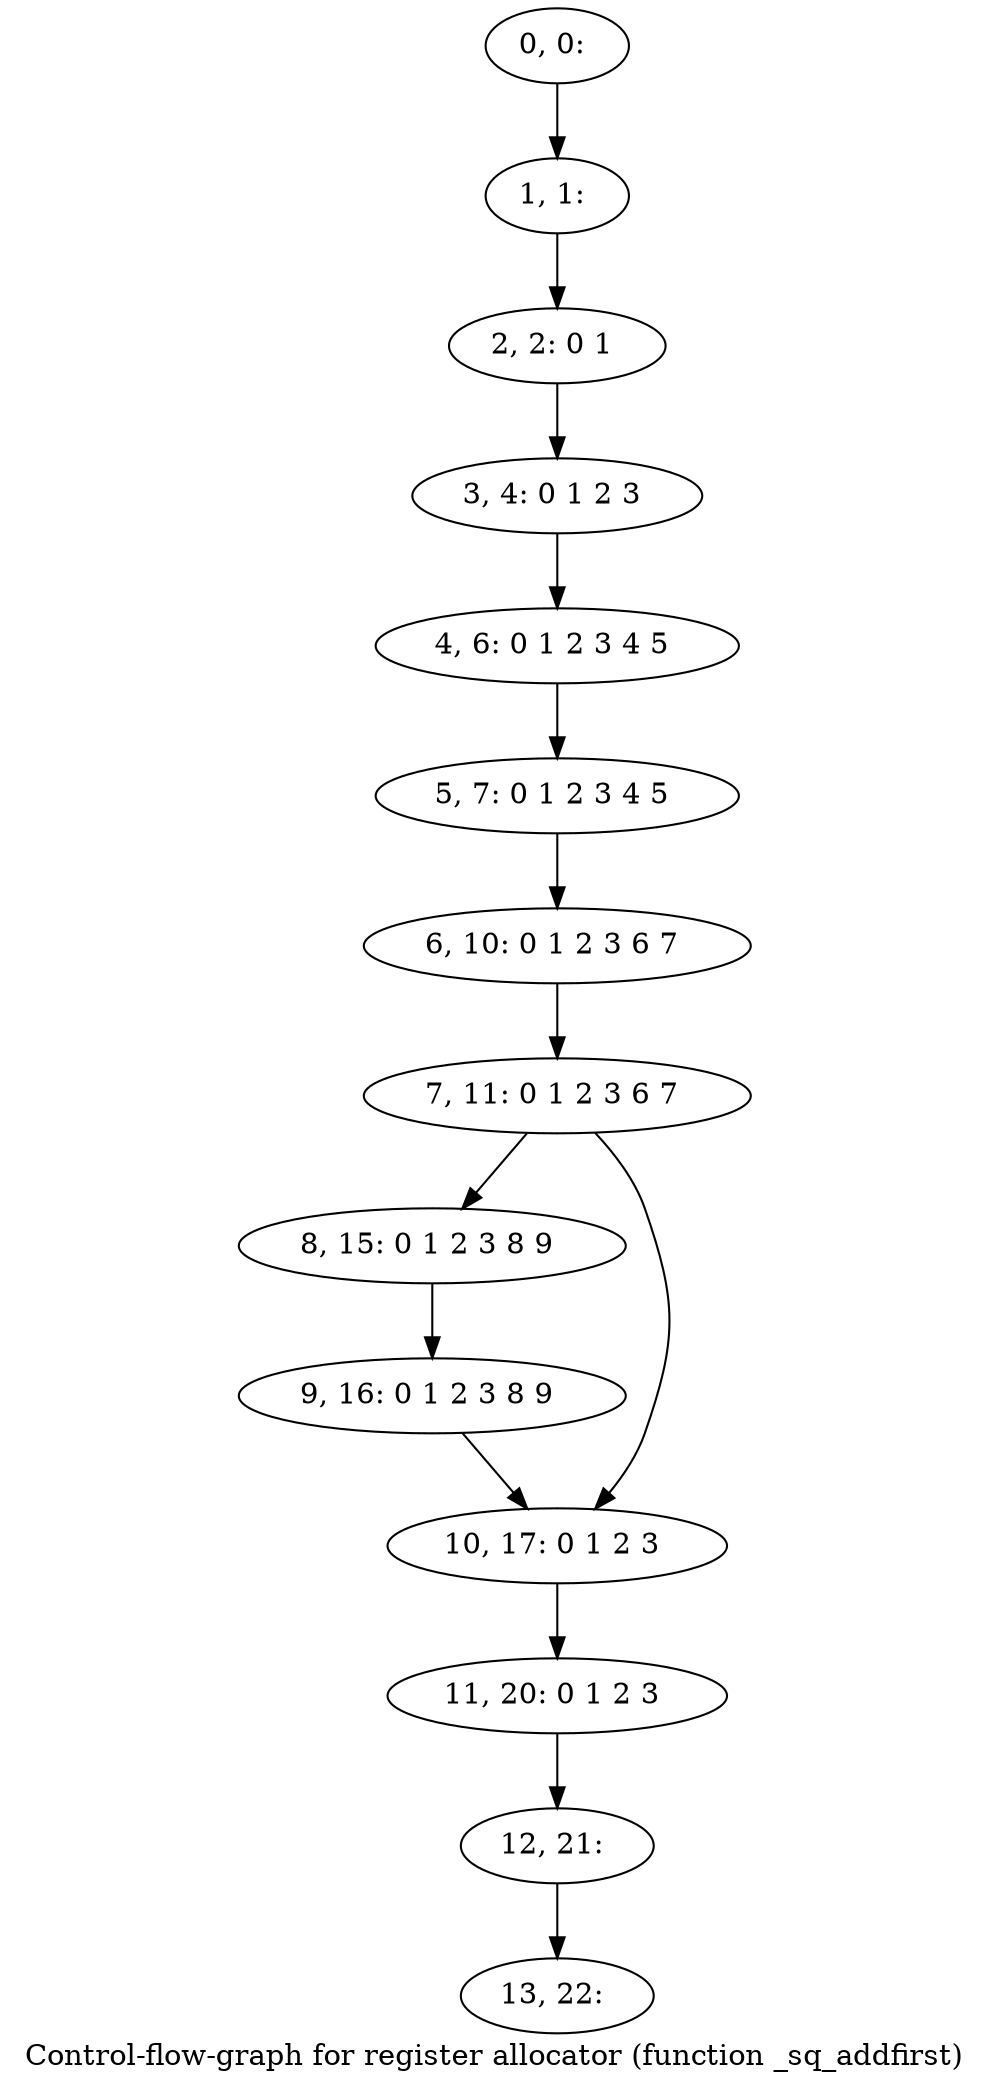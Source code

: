 digraph G {
graph [label="Control-flow-graph for register allocator (function _sq_addfirst)"]
0[label="0, 0: "];
1[label="1, 1: "];
2[label="2, 2: 0 1 "];
3[label="3, 4: 0 1 2 3 "];
4[label="4, 6: 0 1 2 3 4 5 "];
5[label="5, 7: 0 1 2 3 4 5 "];
6[label="6, 10: 0 1 2 3 6 7 "];
7[label="7, 11: 0 1 2 3 6 7 "];
8[label="8, 15: 0 1 2 3 8 9 "];
9[label="9, 16: 0 1 2 3 8 9 "];
10[label="10, 17: 0 1 2 3 "];
11[label="11, 20: 0 1 2 3 "];
12[label="12, 21: "];
13[label="13, 22: "];
0->1 ;
1->2 ;
2->3 ;
3->4 ;
4->5 ;
5->6 ;
6->7 ;
7->8 ;
7->10 ;
8->9 ;
9->10 ;
10->11 ;
11->12 ;
12->13 ;
}
